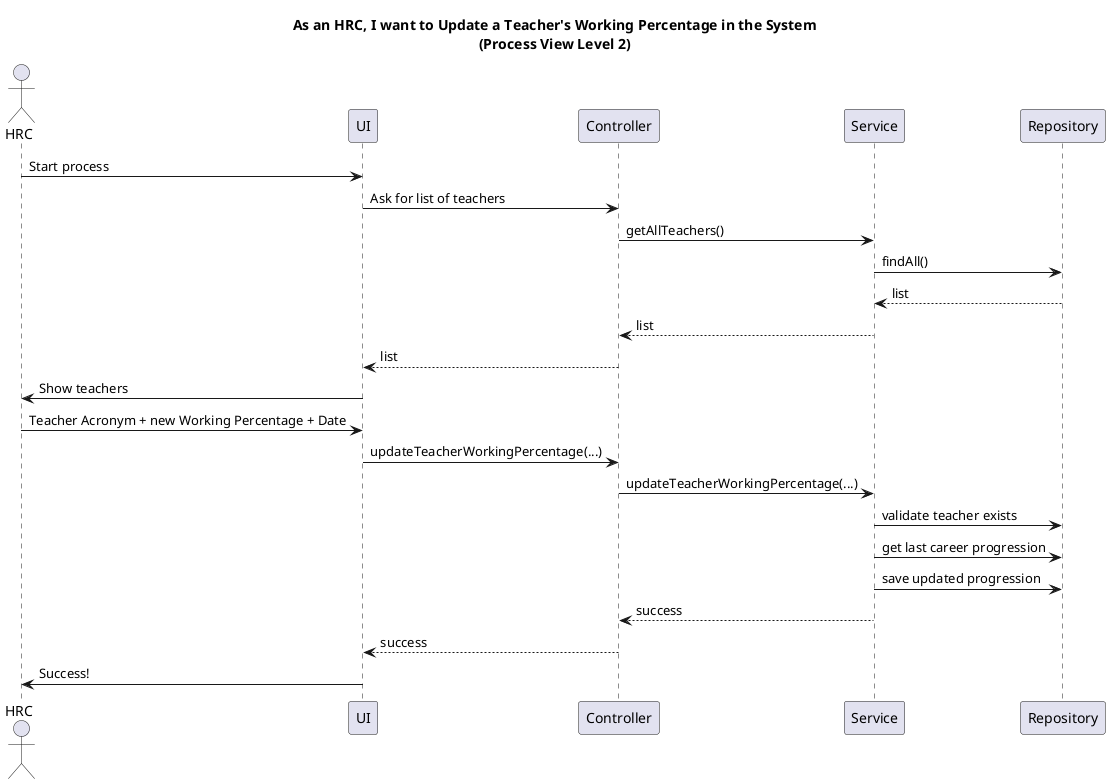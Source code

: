 @startuml
title As an HRC, I want to Update a Teacher's Working Percentage in the System\n(Process View Level 2)

actor HRC
participant UI
participant Controller
participant Service
participant Repository

HRC -> UI : Start process
UI -> Controller : Ask for list of teachers
Controller -> Service : getAllTeachers()
Service -> Repository : findAll()
Repository --> Service : list
Service --> Controller : list
Controller --> UI : list
UI -> HRC : Show teachers

HRC -> UI : Teacher Acronym + new Working Percentage + Date
UI -> Controller : updateTeacherWorkingPercentage(...)
Controller -> Service : updateTeacherWorkingPercentage(...)

Service -> Repository : validate teacher exists
Service -> Repository : get last career progression
Service -> Repository : save updated progression

Service --> Controller : success
Controller --> UI : success
UI -> HRC : Success!

@enduml
